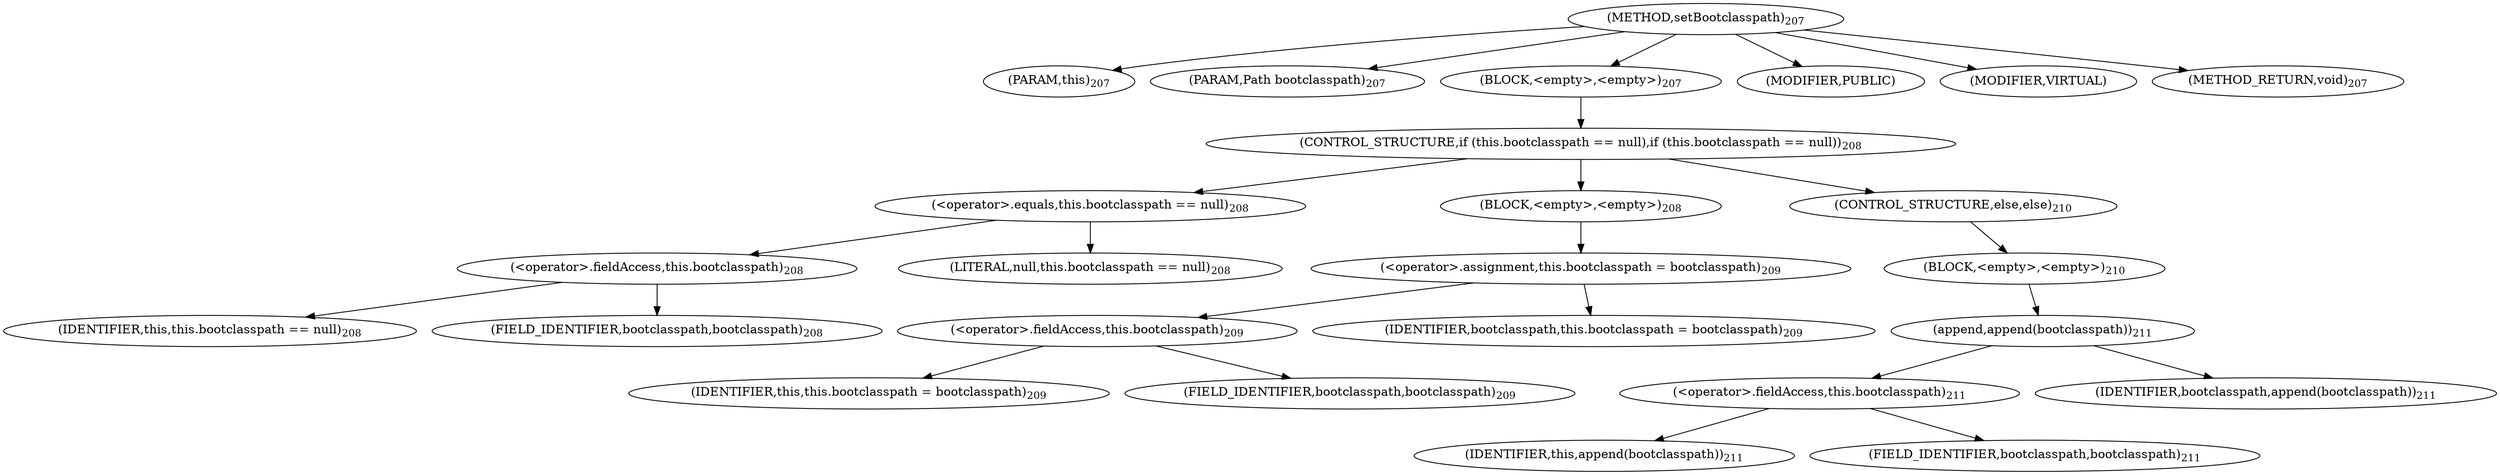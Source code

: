 digraph "setBootclasspath" {  
"312" [label = <(METHOD,setBootclasspath)<SUB>207</SUB>> ]
"8" [label = <(PARAM,this)<SUB>207</SUB>> ]
"313" [label = <(PARAM,Path bootclasspath)<SUB>207</SUB>> ]
"314" [label = <(BLOCK,&lt;empty&gt;,&lt;empty&gt;)<SUB>207</SUB>> ]
"315" [label = <(CONTROL_STRUCTURE,if (this.bootclasspath == null),if (this.bootclasspath == null))<SUB>208</SUB>> ]
"316" [label = <(&lt;operator&gt;.equals,this.bootclasspath == null)<SUB>208</SUB>> ]
"317" [label = <(&lt;operator&gt;.fieldAccess,this.bootclasspath)<SUB>208</SUB>> ]
"7" [label = <(IDENTIFIER,this,this.bootclasspath == null)<SUB>208</SUB>> ]
"318" [label = <(FIELD_IDENTIFIER,bootclasspath,bootclasspath)<SUB>208</SUB>> ]
"319" [label = <(LITERAL,null,this.bootclasspath == null)<SUB>208</SUB>> ]
"320" [label = <(BLOCK,&lt;empty&gt;,&lt;empty&gt;)<SUB>208</SUB>> ]
"321" [label = <(&lt;operator&gt;.assignment,this.bootclasspath = bootclasspath)<SUB>209</SUB>> ]
"322" [label = <(&lt;operator&gt;.fieldAccess,this.bootclasspath)<SUB>209</SUB>> ]
"9" [label = <(IDENTIFIER,this,this.bootclasspath = bootclasspath)<SUB>209</SUB>> ]
"323" [label = <(FIELD_IDENTIFIER,bootclasspath,bootclasspath)<SUB>209</SUB>> ]
"324" [label = <(IDENTIFIER,bootclasspath,this.bootclasspath = bootclasspath)<SUB>209</SUB>> ]
"325" [label = <(CONTROL_STRUCTURE,else,else)<SUB>210</SUB>> ]
"326" [label = <(BLOCK,&lt;empty&gt;,&lt;empty&gt;)<SUB>210</SUB>> ]
"327" [label = <(append,append(bootclasspath))<SUB>211</SUB>> ]
"328" [label = <(&lt;operator&gt;.fieldAccess,this.bootclasspath)<SUB>211</SUB>> ]
"10" [label = <(IDENTIFIER,this,append(bootclasspath))<SUB>211</SUB>> ]
"329" [label = <(FIELD_IDENTIFIER,bootclasspath,bootclasspath)<SUB>211</SUB>> ]
"330" [label = <(IDENTIFIER,bootclasspath,append(bootclasspath))<SUB>211</SUB>> ]
"331" [label = <(MODIFIER,PUBLIC)> ]
"332" [label = <(MODIFIER,VIRTUAL)> ]
"333" [label = <(METHOD_RETURN,void)<SUB>207</SUB>> ]
  "312" -> "8" 
  "312" -> "313" 
  "312" -> "314" 
  "312" -> "331" 
  "312" -> "332" 
  "312" -> "333" 
  "314" -> "315" 
  "315" -> "316" 
  "315" -> "320" 
  "315" -> "325" 
  "316" -> "317" 
  "316" -> "319" 
  "317" -> "7" 
  "317" -> "318" 
  "320" -> "321" 
  "321" -> "322" 
  "321" -> "324" 
  "322" -> "9" 
  "322" -> "323" 
  "325" -> "326" 
  "326" -> "327" 
  "327" -> "328" 
  "327" -> "330" 
  "328" -> "10" 
  "328" -> "329" 
}
